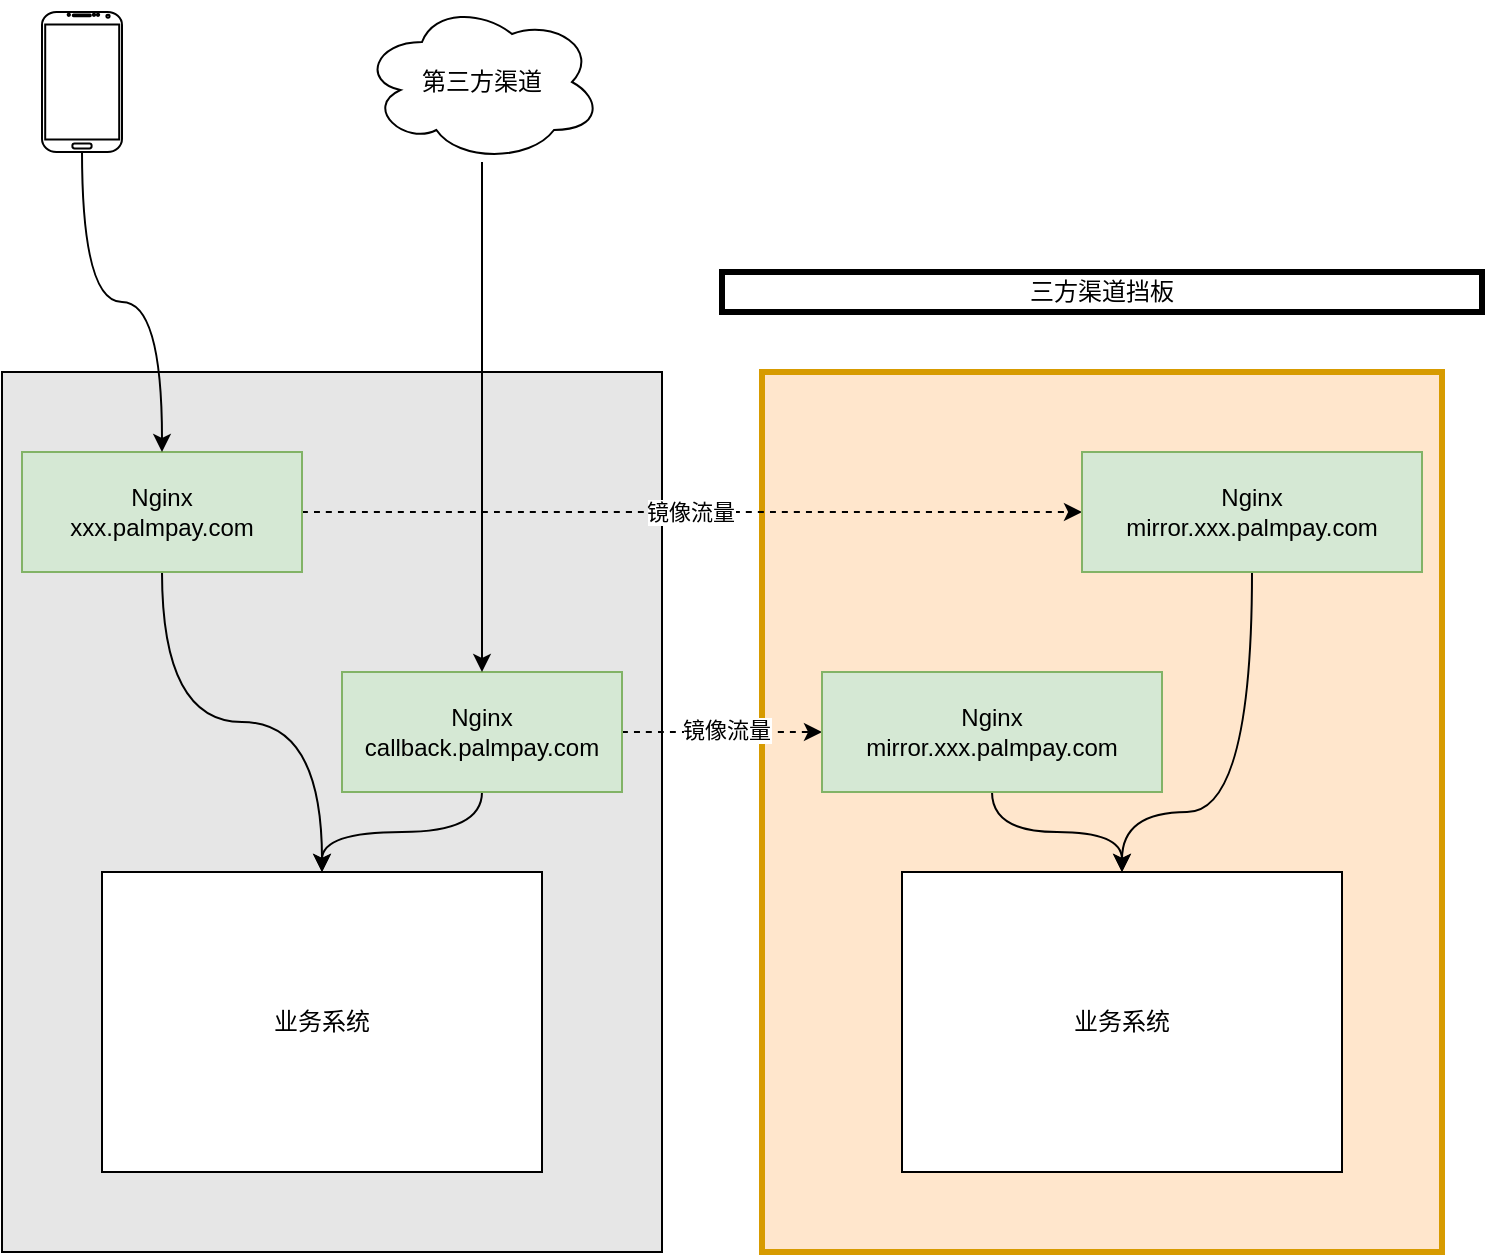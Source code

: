 <mxfile version="20.4.0" type="github">
  <diagram id="OdbRNoy3vFBOWcBV_3Qq" name="第 1 页">
    <mxGraphModel dx="1298" dy="834" grid="1" gridSize="10" guides="1" tooltips="1" connect="1" arrows="1" fold="1" page="1" pageScale="1" pageWidth="827" pageHeight="1169" math="0" shadow="0">
      <root>
        <mxCell id="0" />
        <mxCell id="1" parent="0" />
        <mxCell id="q8unGH8EVhy42DJwBZNV-2" value="" style="verticalLabelPosition=bottom;verticalAlign=top;html=1;shadow=0;dashed=0;strokeWidth=1;shape=mxgraph.android.phone2;strokeColor=#000000;" vertex="1" parent="1">
          <mxGeometry x="60" y="70" width="40" height="70" as="geometry" />
        </mxCell>
        <mxCell id="q8unGH8EVhy42DJwBZNV-4" value="" style="rounded=0;whiteSpace=wrap;html=1;fillColor=#E6E6E6;" vertex="1" parent="1">
          <mxGeometry x="40" y="250" width="330" height="440" as="geometry" />
        </mxCell>
        <mxCell id="q8unGH8EVhy42DJwBZNV-5" value="" style="rounded=0;whiteSpace=wrap;html=1;fillColor=#ffe6cc;strokeColor=#d79b00;strokeWidth=3;" vertex="1" parent="1">
          <mxGeometry x="420" y="250" width="340" height="440" as="geometry" />
        </mxCell>
        <mxCell id="q8unGH8EVhy42DJwBZNV-9" style="edgeStyle=orthogonalEdgeStyle;curved=1;rounded=0;orthogonalLoop=1;jettySize=auto;html=1;dashed=1;" edge="1" parent="1" source="q8unGH8EVhy42DJwBZNV-6" target="q8unGH8EVhy42DJwBZNV-8">
          <mxGeometry relative="1" as="geometry" />
        </mxCell>
        <mxCell id="q8unGH8EVhy42DJwBZNV-10" value="镜像流量" style="edgeLabel;html=1;align=center;verticalAlign=middle;resizable=0;points=[];" vertex="1" connectable="0" parent="q8unGH8EVhy42DJwBZNV-9">
          <mxGeometry x="-0.104" y="3" relative="1" as="geometry">
            <mxPoint x="19" y="3" as="offset" />
          </mxGeometry>
        </mxCell>
        <mxCell id="q8unGH8EVhy42DJwBZNV-17" style="edgeStyle=orthogonalEdgeStyle;curved=1;rounded=0;orthogonalLoop=1;jettySize=auto;html=1;entryX=0.5;entryY=0;entryDx=0;entryDy=0;" edge="1" parent="1" source="q8unGH8EVhy42DJwBZNV-6" target="q8unGH8EVhy42DJwBZNV-15">
          <mxGeometry relative="1" as="geometry" />
        </mxCell>
        <mxCell id="q8unGH8EVhy42DJwBZNV-6" value="Nginx&lt;br&gt;xxx.palmpay.com" style="rounded=0;whiteSpace=wrap;html=1;strokeColor=#82b366;fillColor=#d5e8d4;" vertex="1" parent="1">
          <mxGeometry x="50" y="290" width="140" height="60" as="geometry" />
        </mxCell>
        <mxCell id="q8unGH8EVhy42DJwBZNV-7" style="edgeStyle=orthogonalEdgeStyle;rounded=0;orthogonalLoop=1;jettySize=auto;html=1;entryX=0.5;entryY=0;entryDx=0;entryDy=0;curved=1;exitX=0.5;exitY=0.993;exitDx=0;exitDy=0;exitPerimeter=0;" edge="1" parent="1" source="q8unGH8EVhy42DJwBZNV-2" target="q8unGH8EVhy42DJwBZNV-6">
          <mxGeometry relative="1" as="geometry" />
        </mxCell>
        <mxCell id="q8unGH8EVhy42DJwBZNV-21" style="edgeStyle=orthogonalEdgeStyle;curved=1;rounded=0;orthogonalLoop=1;jettySize=auto;html=1;entryX=0.5;entryY=0;entryDx=0;entryDy=0;" edge="1" parent="1" source="q8unGH8EVhy42DJwBZNV-8" target="q8unGH8EVhy42DJwBZNV-16">
          <mxGeometry relative="1" as="geometry">
            <Array as="points">
              <mxPoint x="665" y="470" />
              <mxPoint x="600" y="470" />
            </Array>
          </mxGeometry>
        </mxCell>
        <mxCell id="q8unGH8EVhy42DJwBZNV-8" value="Nginx&lt;br&gt;mirror.xxx.palmpay.com" style="rounded=0;whiteSpace=wrap;html=1;strokeColor=#82b366;fillColor=#d5e8d4;" vertex="1" parent="1">
          <mxGeometry x="580" y="290" width="170" height="60" as="geometry" />
        </mxCell>
        <mxCell id="q8unGH8EVhy42DJwBZNV-13" style="edgeStyle=orthogonalEdgeStyle;curved=1;rounded=0;orthogonalLoop=1;jettySize=auto;html=1;entryX=0;entryY=0.5;entryDx=0;entryDy=0;dashed=1;" edge="1" parent="1" source="q8unGH8EVhy42DJwBZNV-11" target="q8unGH8EVhy42DJwBZNV-12">
          <mxGeometry relative="1" as="geometry" />
        </mxCell>
        <mxCell id="q8unGH8EVhy42DJwBZNV-14" value="镜像流量" style="edgeLabel;html=1;align=center;verticalAlign=middle;resizable=0;points=[];" vertex="1" connectable="0" parent="q8unGH8EVhy42DJwBZNV-13">
          <mxGeometry x="0.029" y="2" relative="1" as="geometry">
            <mxPoint y="1" as="offset" />
          </mxGeometry>
        </mxCell>
        <mxCell id="q8unGH8EVhy42DJwBZNV-18" style="edgeStyle=orthogonalEdgeStyle;curved=1;rounded=0;orthogonalLoop=1;jettySize=auto;html=1;entryX=0.5;entryY=0;entryDx=0;entryDy=0;" edge="1" parent="1" source="q8unGH8EVhy42DJwBZNV-11" target="q8unGH8EVhy42DJwBZNV-15">
          <mxGeometry relative="1" as="geometry" />
        </mxCell>
        <mxCell id="q8unGH8EVhy42DJwBZNV-11" value="Nginx&lt;br&gt;callback.palmpay.com" style="rounded=0;whiteSpace=wrap;html=1;strokeColor=#82b366;fillColor=#d5e8d4;" vertex="1" parent="1">
          <mxGeometry x="210" y="400" width="140" height="60" as="geometry" />
        </mxCell>
        <mxCell id="q8unGH8EVhy42DJwBZNV-22" style="edgeStyle=orthogonalEdgeStyle;curved=1;rounded=0;orthogonalLoop=1;jettySize=auto;html=1;entryX=0.5;entryY=0;entryDx=0;entryDy=0;" edge="1" parent="1" source="q8unGH8EVhy42DJwBZNV-12" target="q8unGH8EVhy42DJwBZNV-16">
          <mxGeometry relative="1" as="geometry" />
        </mxCell>
        <mxCell id="q8unGH8EVhy42DJwBZNV-12" value="Nginx&lt;br&gt;mirror.xxx.palmpay.com" style="rounded=0;whiteSpace=wrap;html=1;strokeColor=#82b366;fillColor=#d5e8d4;" vertex="1" parent="1">
          <mxGeometry x="450" y="400" width="170" height="60" as="geometry" />
        </mxCell>
        <mxCell id="q8unGH8EVhy42DJwBZNV-15" value="业务系统" style="rounded=0;whiteSpace=wrap;html=1;strokeColor=#000000;fillColor=#FFFFFF;" vertex="1" parent="1">
          <mxGeometry x="90" y="500" width="220" height="150" as="geometry" />
        </mxCell>
        <mxCell id="q8unGH8EVhy42DJwBZNV-16" value="业务系统" style="rounded=0;whiteSpace=wrap;html=1;strokeColor=#000000;fillColor=#FFFFFF;" vertex="1" parent="1">
          <mxGeometry x="490" y="500" width="220" height="150" as="geometry" />
        </mxCell>
        <mxCell id="q8unGH8EVhy42DJwBZNV-20" style="edgeStyle=orthogonalEdgeStyle;curved=1;rounded=0;orthogonalLoop=1;jettySize=auto;html=1;entryX=0.5;entryY=0;entryDx=0;entryDy=0;" edge="1" parent="1" source="q8unGH8EVhy42DJwBZNV-19" target="q8unGH8EVhy42DJwBZNV-11">
          <mxGeometry relative="1" as="geometry" />
        </mxCell>
        <mxCell id="q8unGH8EVhy42DJwBZNV-19" value="第三方渠道" style="ellipse;shape=cloud;whiteSpace=wrap;html=1;strokeColor=#000000;fillColor=#FFFFFF;" vertex="1" parent="1">
          <mxGeometry x="220" y="65" width="120" height="80" as="geometry" />
        </mxCell>
        <mxCell id="q8unGH8EVhy42DJwBZNV-23" value="三方渠道挡板" style="rounded=0;whiteSpace=wrap;html=1;strokeColor=#000000;strokeWidth=3;fillColor=#FFFFFF;" vertex="1" parent="1">
          <mxGeometry x="400" y="200" width="380" height="20" as="geometry" />
        </mxCell>
      </root>
    </mxGraphModel>
  </diagram>
</mxfile>
